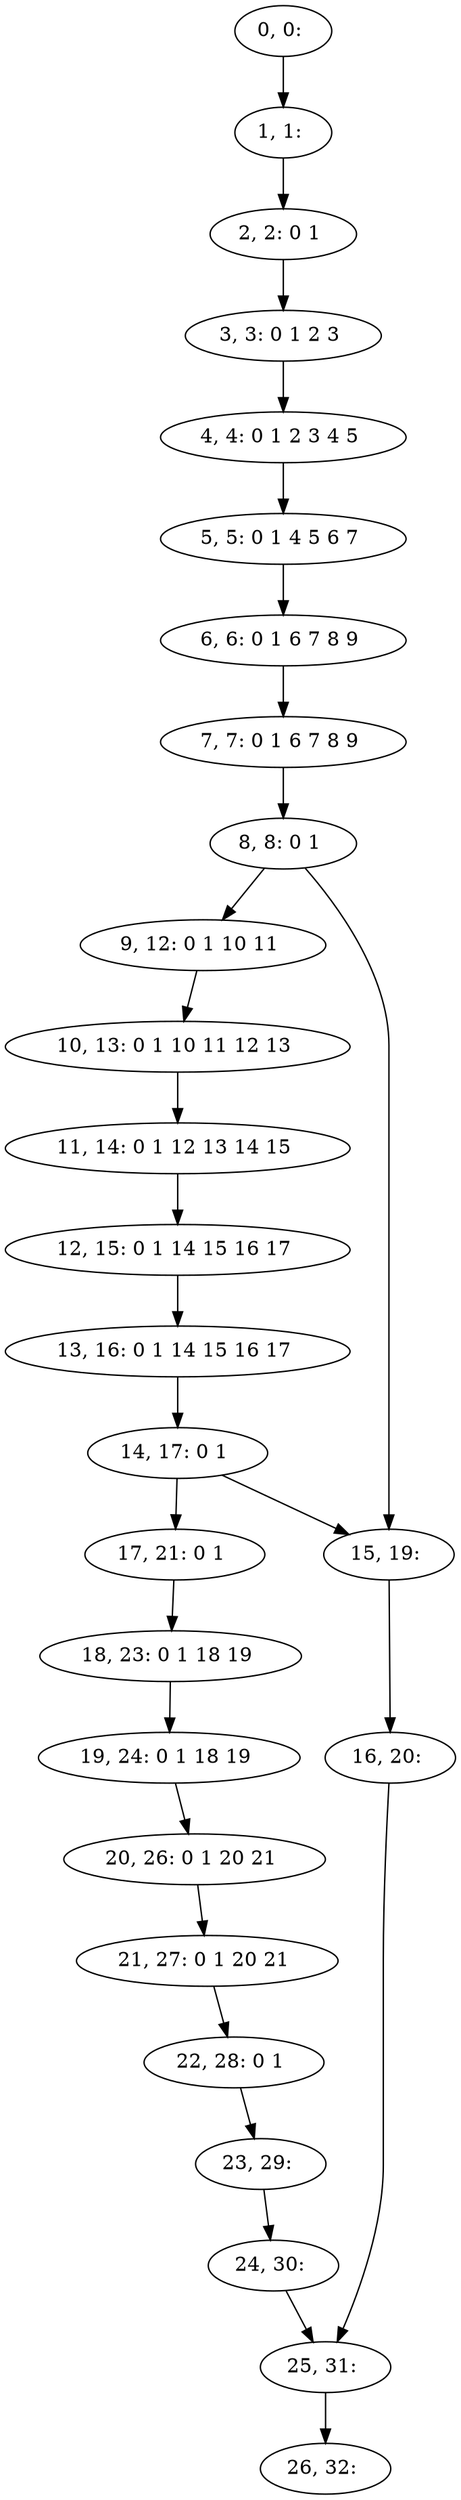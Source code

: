 digraph G {
0[label="0, 0: "];
1[label="1, 1: "];
2[label="2, 2: 0 1 "];
3[label="3, 3: 0 1 2 3 "];
4[label="4, 4: 0 1 2 3 4 5 "];
5[label="5, 5: 0 1 4 5 6 7 "];
6[label="6, 6: 0 1 6 7 8 9 "];
7[label="7, 7: 0 1 6 7 8 9 "];
8[label="8, 8: 0 1 "];
9[label="9, 12: 0 1 10 11 "];
10[label="10, 13: 0 1 10 11 12 13 "];
11[label="11, 14: 0 1 12 13 14 15 "];
12[label="12, 15: 0 1 14 15 16 17 "];
13[label="13, 16: 0 1 14 15 16 17 "];
14[label="14, 17: 0 1 "];
15[label="15, 19: "];
16[label="16, 20: "];
17[label="17, 21: 0 1 "];
18[label="18, 23: 0 1 18 19 "];
19[label="19, 24: 0 1 18 19 "];
20[label="20, 26: 0 1 20 21 "];
21[label="21, 27: 0 1 20 21 "];
22[label="22, 28: 0 1 "];
23[label="23, 29: "];
24[label="24, 30: "];
25[label="25, 31: "];
26[label="26, 32: "];
0->1 ;
1->2 ;
2->3 ;
3->4 ;
4->5 ;
5->6 ;
6->7 ;
7->8 ;
8->9 ;
8->15 ;
9->10 ;
10->11 ;
11->12 ;
12->13 ;
13->14 ;
14->15 ;
14->17 ;
15->16 ;
16->25 ;
17->18 ;
18->19 ;
19->20 ;
20->21 ;
21->22 ;
22->23 ;
23->24 ;
24->25 ;
25->26 ;
}
